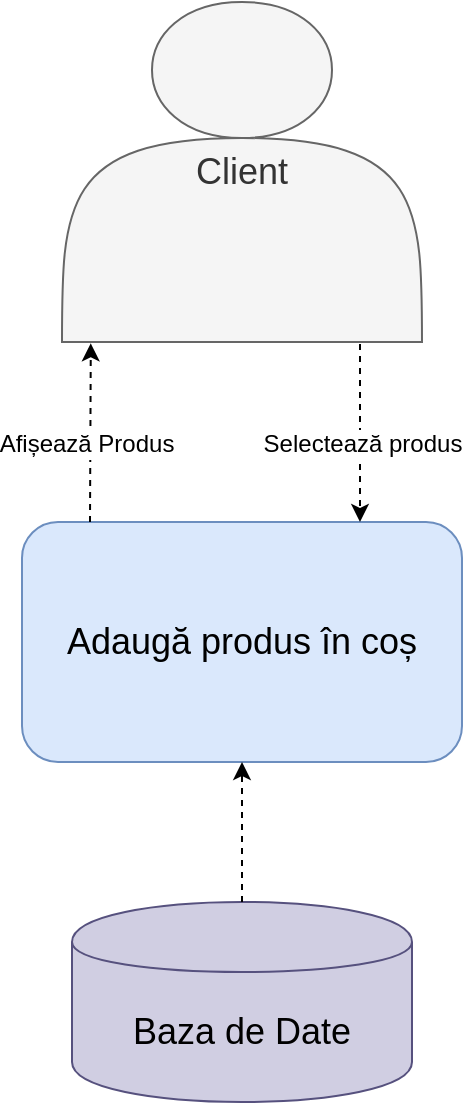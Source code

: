<mxfile version="10.6.3" type="device"><diagram id="BkZ7kh48dQR080cprVvO" name="Page-1"><mxGraphModel dx="1188" dy="574" grid="1" gridSize="10" guides="1" tooltips="1" connect="1" arrows="1" fold="1" page="1" pageScale="1" pageWidth="850" pageHeight="1100" math="0" shadow="0"><root><mxCell id="0"/><mxCell id="1" parent="0"/><mxCell id="nNH2GuebfFVmamagZUyQ-1" value="&lt;font style=&quot;font-size: 18px&quot;&gt;Client&lt;/font&gt;" style="shape=actor;whiteSpace=wrap;html=1;fillColor=#f5f5f5;strokeColor=#666666;fontColor=#333333;" vertex="1" parent="1"><mxGeometry x="350" y="40" width="180" height="170" as="geometry"/></mxCell><mxCell id="nNH2GuebfFVmamagZUyQ-2" value="&lt;font style=&quot;font-size: 18px&quot;&gt;Adaugă produs în coș&lt;/font&gt;" style="rounded=1;whiteSpace=wrap;html=1;fillColor=#dae8fc;strokeColor=#6c8ebf;" vertex="1" parent="1"><mxGeometry x="330" y="300" width="220" height="120" as="geometry"/></mxCell><mxCell id="nNH2GuebfFVmamagZUyQ-3" value="" style="endArrow=classic;html=1;entryX=0.08;entryY=1.004;entryDx=0;entryDy=0;entryPerimeter=0;dashed=1;" edge="1" parent="1" target="nNH2GuebfFVmamagZUyQ-1"><mxGeometry width="50" height="50" relative="1" as="geometry"><mxPoint x="364" y="300" as="sourcePoint"/><mxPoint x="320" y="270" as="targetPoint"/></mxGeometry></mxCell><mxCell id="nNH2GuebfFVmamagZUyQ-4" value="Afișează Produs" style="text;html=1;resizable=0;points=[];align=center;verticalAlign=middle;labelBackgroundColor=#ffffff;" vertex="1" connectable="0" parent="nNH2GuebfFVmamagZUyQ-3"><mxGeometry x="-0.528" y="2" relative="1" as="geometry"><mxPoint y="-18" as="offset"/></mxGeometry></mxCell><mxCell id="nNH2GuebfFVmamagZUyQ-7" value="" style="endArrow=classic;html=1;dashed=1;" edge="1" parent="1"><mxGeometry width="50" height="50" relative="1" as="geometry"><mxPoint x="499" y="211" as="sourcePoint"/><mxPoint x="499" y="300" as="targetPoint"/></mxGeometry></mxCell><mxCell id="nNH2GuebfFVmamagZUyQ-8" value="Selectează produs" style="text;html=1;resizable=0;points=[];align=center;verticalAlign=middle;labelBackgroundColor=#ffffff;" vertex="1" connectable="0" parent="nNH2GuebfFVmamagZUyQ-7"><mxGeometry x="0.128" y="1" relative="1" as="geometry"><mxPoint as="offset"/></mxGeometry></mxCell><mxCell id="nNH2GuebfFVmamagZUyQ-9" value="&lt;font style=&quot;font-size: 18px&quot;&gt;Baza de Date&lt;/font&gt;&lt;br&gt;" style="shape=cylinder;whiteSpace=wrap;html=1;boundedLbl=1;backgroundOutline=1;fillColor=#d0cee2;strokeColor=#56517e;" vertex="1" parent="1"><mxGeometry x="355" y="490" width="170" height="100" as="geometry"/></mxCell><mxCell id="nNH2GuebfFVmamagZUyQ-10" value="" style="endArrow=classic;html=1;dashed=1;entryX=0.5;entryY=1;entryDx=0;entryDy=0;exitX=0.5;exitY=0;exitDx=0;exitDy=0;" edge="1" parent="1" source="nNH2GuebfFVmamagZUyQ-9" target="nNH2GuebfFVmamagZUyQ-2"><mxGeometry width="50" height="50" relative="1" as="geometry"><mxPoint x="700" y="450" as="sourcePoint"/><mxPoint x="509" y="310" as="targetPoint"/></mxGeometry></mxCell></root></mxGraphModel></diagram></mxfile>